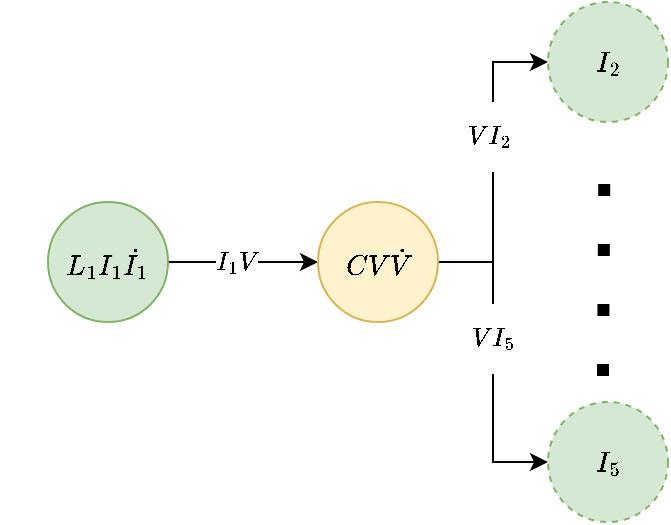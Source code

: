 <mxfile version="14.1.8" type="device"><diagram id="qkD1Uyv4oJS3TJNYdxAf" name="Page-1"><mxGraphModel dx="1024" dy="592" grid="1" gridSize="12" guides="1" tooltips="1" connect="1" arrows="1" fold="1" page="1" pageScale="1" pageWidth="850" pageHeight="1100" math="1" shadow="0"><root><mxCell id="0"/><mxCell id="1" parent="0"/><mxCell id="KrP2umfjc1I0FBW_F1Zc-15" style="edgeStyle=orthogonalEdgeStyle;rounded=0;orthogonalLoop=1;jettySize=auto;html=1;exitX=1;exitY=0.5;exitDx=0;exitDy=0;labelBackgroundColor=none;entryX=0;entryY=0.5;entryDx=0;entryDy=0;" parent="1" source="KrP2umfjc1I0FBW_F1Zc-2" target="KrP2umfjc1I0FBW_F1Zc-6" edge="1"><mxGeometry relative="1" as="geometry"><mxPoint x="360" y="300" as="targetPoint"/></mxGeometry></mxCell><mxCell id="KrP2umfjc1I0FBW_F1Zc-21" value="$$I_1V$$" style="edgeLabel;html=1;align=center;verticalAlign=middle;resizable=0;points=[];" parent="KrP2umfjc1I0FBW_F1Zc-15" vertex="1" connectable="0"><mxGeometry x="-0.195" y="1" relative="1" as="geometry"><mxPoint x="4" y="1" as="offset"/></mxGeometry></mxCell><mxCell id="KrP2umfjc1I0FBW_F1Zc-2" value="$$L_1I_1\dot{I_1}$$" style="ellipse;whiteSpace=wrap;html=1;aspect=fixed;fillColor=#d5e8d4;strokeColor=#82b366;" parent="1" vertex="1"><mxGeometry x="230" y="260" width="60" height="60" as="geometry"/></mxCell><mxCell id="U1Hq-O5kNblu9YDVFjFF-6" style="edgeStyle=orthogonalEdgeStyle;rounded=0;orthogonalLoop=1;jettySize=auto;html=1;exitX=1;exitY=0.5;exitDx=0;exitDy=0;entryX=0;entryY=0.5;entryDx=0;entryDy=0;" parent="1" source="KrP2umfjc1I0FBW_F1Zc-6" target="U1Hq-O5kNblu9YDVFjFF-5" edge="1"><mxGeometry relative="1" as="geometry"/></mxCell><mxCell id="U1Hq-O5kNblu9YDVFjFF-7" value="$$VI_{2}$$" style="edgeLabel;html=1;align=center;verticalAlign=middle;resizable=0;points=[];" parent="U1Hq-O5kNblu9YDVFjFF-6" vertex="1" connectable="0"><mxGeometry x="0.175" y="3" relative="1" as="geometry"><mxPoint as="offset"/></mxGeometry></mxCell><mxCell id="U1Hq-O5kNblu9YDVFjFF-18" style="edgeStyle=orthogonalEdgeStyle;rounded=0;orthogonalLoop=1;jettySize=auto;html=1;exitX=1;exitY=0.5;exitDx=0;exitDy=0;entryX=0;entryY=0.5;entryDx=0;entryDy=0;fontSize=12;" parent="1" source="KrP2umfjc1I0FBW_F1Zc-6" target="U1Hq-O5kNblu9YDVFjFF-12" edge="1"><mxGeometry relative="1" as="geometry"/></mxCell><mxCell id="U1Hq-O5kNblu9YDVFjFF-19" value="&lt;span style=&quot;font-size: 11px&quot;&gt;$$VI_5$$&lt;/span&gt;" style="edgeLabel;html=1;align=center;verticalAlign=middle;resizable=0;points=[];fontSize=12;" parent="U1Hq-O5kNblu9YDVFjFF-18" vertex="1" connectable="0"><mxGeometry x="-0.163" y="-1" relative="1" as="geometry"><mxPoint as="offset"/></mxGeometry></mxCell><mxCell id="KrP2umfjc1I0FBW_F1Zc-6" value="$$CV\dot{V}$$" style="ellipse;whiteSpace=wrap;html=1;aspect=fixed;fillColor=#fff2cc;strokeColor=#d6b656;" parent="1" vertex="1"><mxGeometry x="365" y="260" width="60" height="60" as="geometry"/></mxCell><mxCell id="U1Hq-O5kNblu9YDVFjFF-5" value="$$I_{2}$$" style="ellipse;whiteSpace=wrap;html=1;aspect=fixed;fillColor=#d5e8d4;strokeColor=#82b366;dashed=1;" parent="1" vertex="1"><mxGeometry x="480" y="160" width="60" height="60" as="geometry"/></mxCell><mxCell id="U1Hq-O5kNblu9YDVFjFF-12" value="$$I_{5}$$" style="ellipse;whiteSpace=wrap;html=1;aspect=fixed;fillColor=#d5e8d4;strokeColor=#82b366;dashed=1;" parent="1" vertex="1"><mxGeometry x="480" y="360" width="60" height="60" as="geometry"/></mxCell><mxCell id="U1Hq-O5kNblu9YDVFjFF-21" value="" style="endArrow=none;dashed=1;html=1;strokeWidth=6;entryX=0.515;entryY=1.203;entryDx=0;entryDy=0;entryPerimeter=0;dashPattern=1 4;endSize=12;targetPerimeterSpacing=12;sourcePerimeterSpacing=12;" parent="1" edge="1"><mxGeometry width="50" height="50" relative="1" as="geometry"><mxPoint x="507.496" y="346.97" as="sourcePoint"/><mxPoint x="508.25" y="233.03" as="targetPoint"/></mxGeometry></mxCell></root></mxGraphModel></diagram></mxfile>